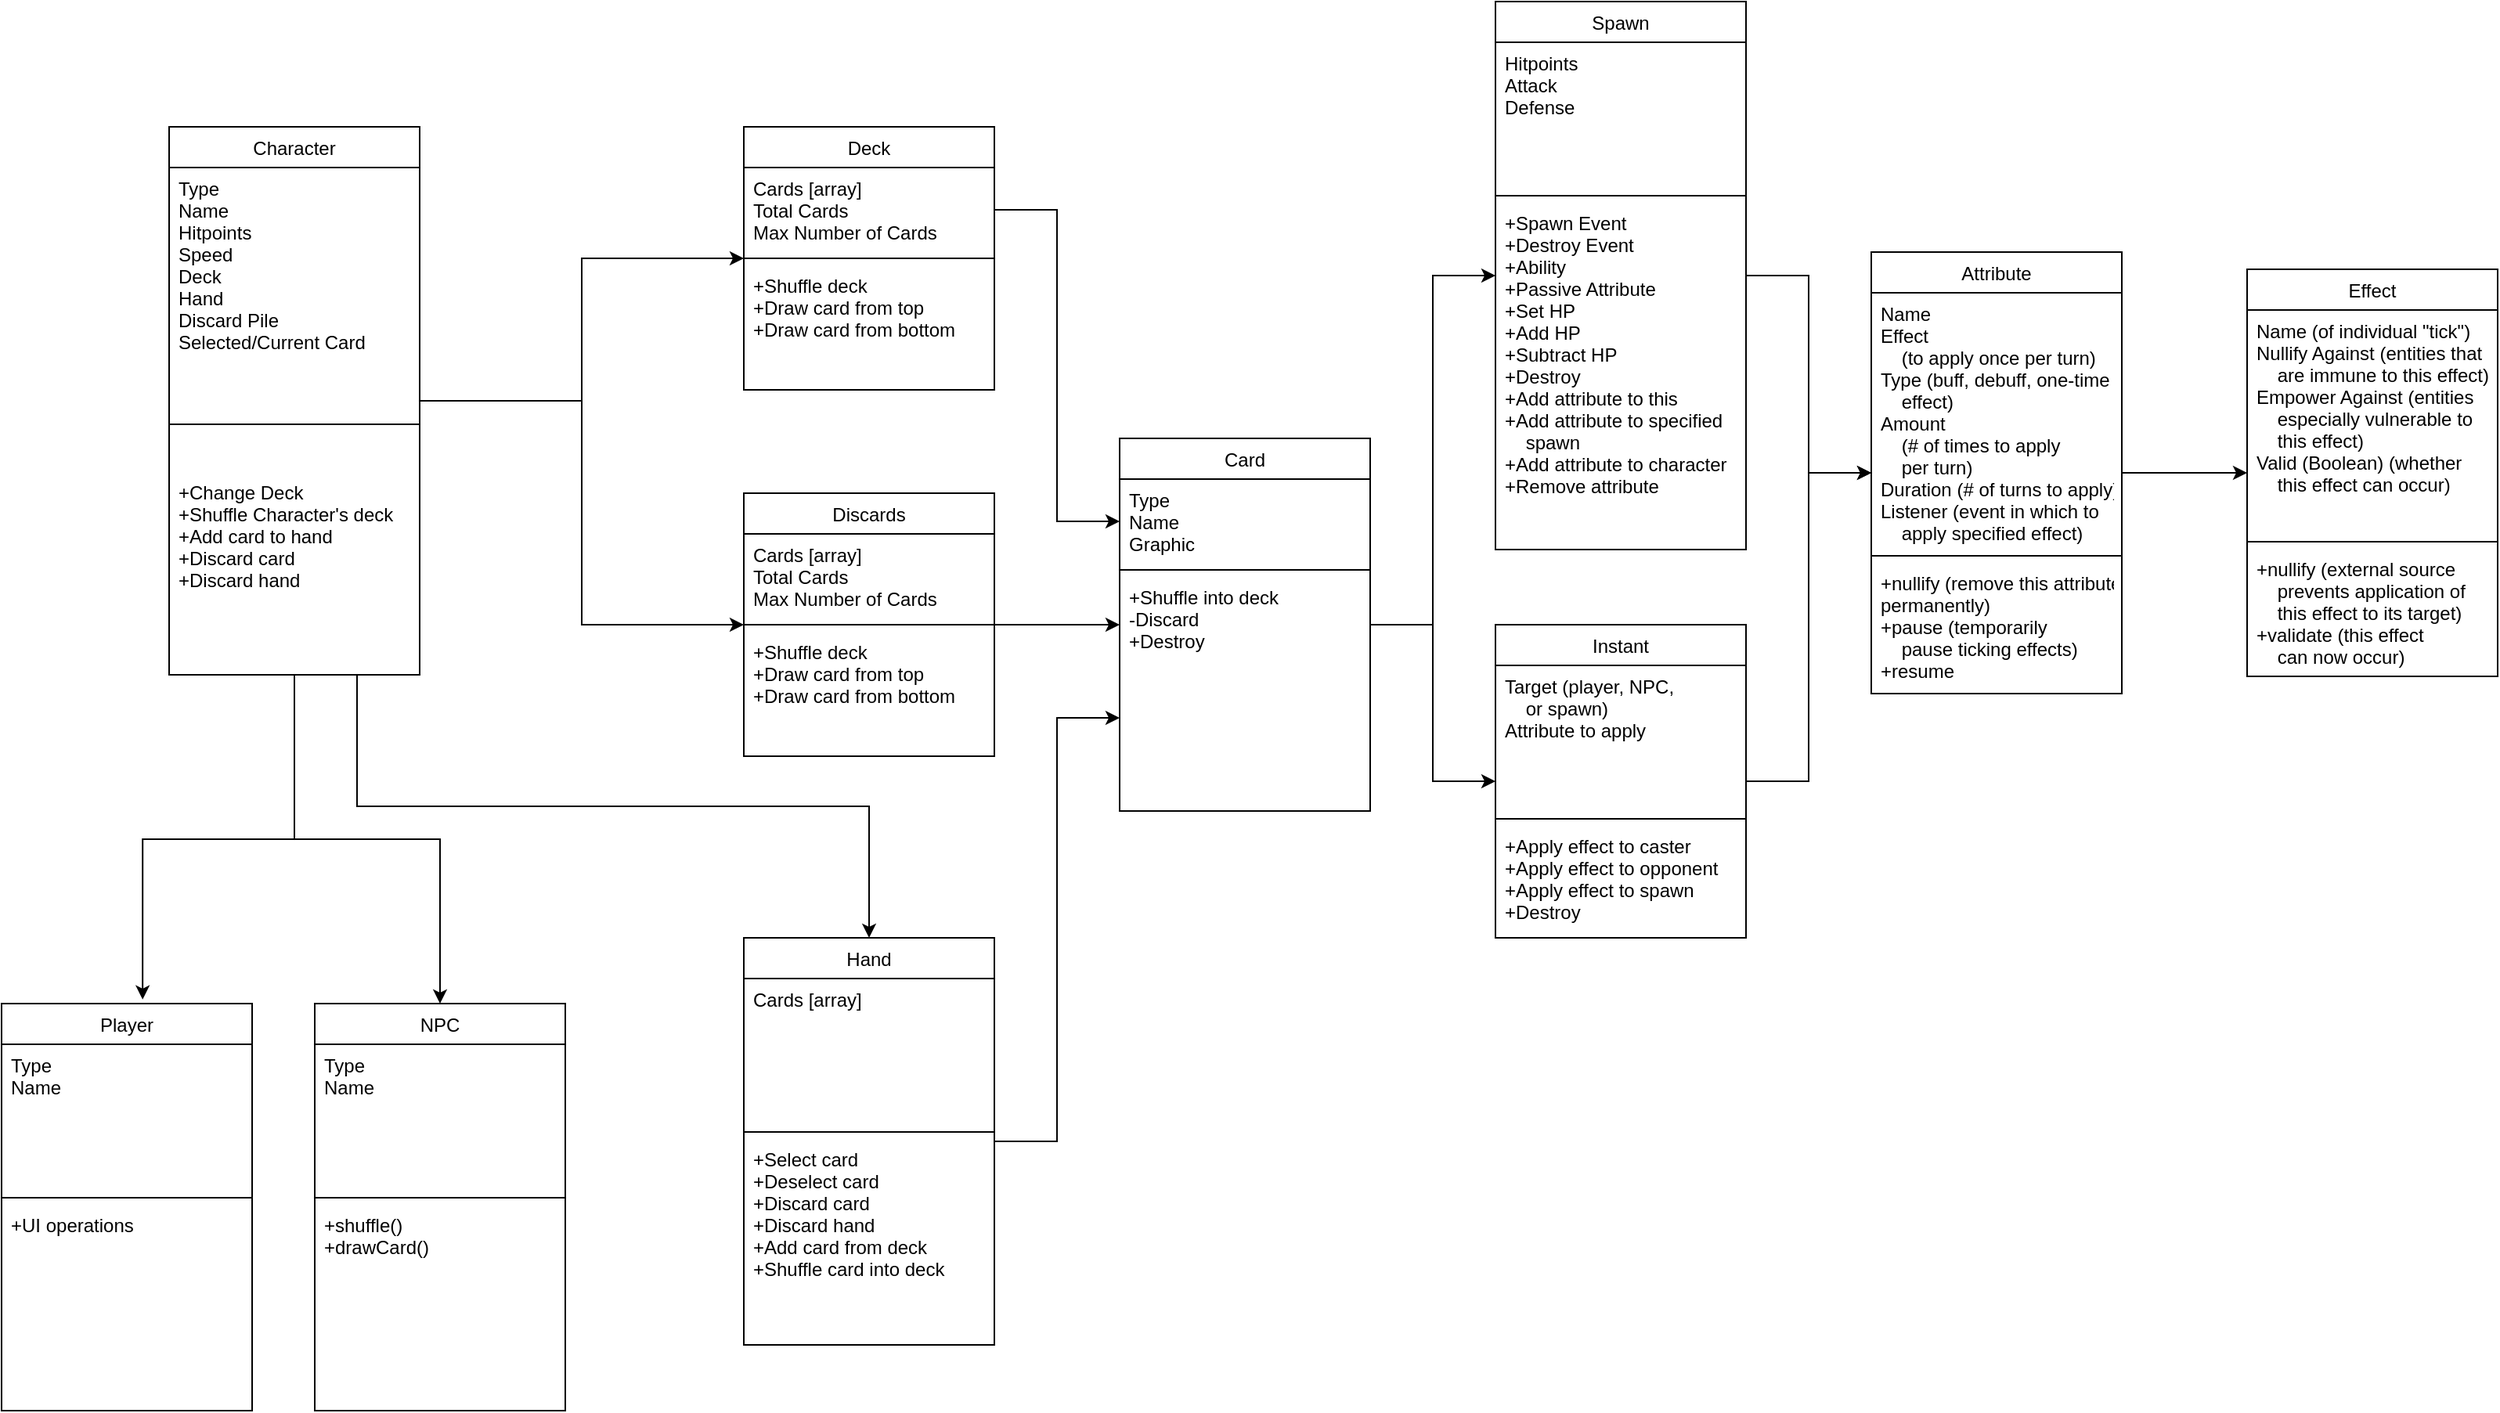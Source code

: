 <mxfile version="17.1.3" type="device"><diagram id="C5RBs43oDa-KdzZeNtuy" name="Page-1"><mxGraphModel dx="2841" dy="1122" grid="1" gridSize="10" guides="1" tooltips="1" connect="1" arrows="1" fold="1" page="1" pageScale="1" pageWidth="827" pageHeight="1169" math="0" shadow="0"><root><mxCell id="WIyWlLk6GJQsqaUBKTNV-0"/><mxCell id="WIyWlLk6GJQsqaUBKTNV-1" parent="WIyWlLk6GJQsqaUBKTNV-0"/><mxCell id="zkfFHV4jXpPFQw0GAbJ--0" value="Deck" style="swimlane;fontStyle=0;align=center;verticalAlign=top;childLayout=stackLayout;horizontal=1;startSize=26;horizontalStack=0;resizeParent=1;resizeLast=0;collapsible=1;marginBottom=0;rounded=0;shadow=0;strokeWidth=1;" parent="WIyWlLk6GJQsqaUBKTNV-1" vertex="1"><mxGeometry x="-120" y="200" width="160" height="168" as="geometry"><mxRectangle x="230" y="140" width="160" height="26" as="alternateBounds"/></mxGeometry></mxCell><mxCell id="zkfFHV4jXpPFQw0GAbJ--2" value="Cards [array]&#10;Total Cards&#10;Max Number of Cards&#10;" style="text;align=left;verticalAlign=top;spacingLeft=4;spacingRight=4;overflow=hidden;rotatable=0;points=[[0,0.5],[1,0.5]];portConstraint=eastwest;rounded=0;shadow=0;html=0;" parent="zkfFHV4jXpPFQw0GAbJ--0" vertex="1"><mxGeometry y="26" width="160" height="54" as="geometry"/></mxCell><mxCell id="zkfFHV4jXpPFQw0GAbJ--4" value="" style="line;html=1;strokeWidth=1;align=left;verticalAlign=middle;spacingTop=-1;spacingLeft=3;spacingRight=3;rotatable=0;labelPosition=right;points=[];portConstraint=eastwest;" parent="zkfFHV4jXpPFQw0GAbJ--0" vertex="1"><mxGeometry y="80" width="160" height="8" as="geometry"/></mxCell><mxCell id="zkfFHV4jXpPFQw0GAbJ--5" value="+Shuffle deck&#10;+Draw card from top&#10;+Draw card from bottom" style="text;align=left;verticalAlign=top;spacingLeft=4;spacingRight=4;overflow=hidden;rotatable=0;points=[[0,0.5],[1,0.5]];portConstraint=eastwest;" parent="zkfFHV4jXpPFQw0GAbJ--0" vertex="1"><mxGeometry y="88" width="160" height="80" as="geometry"/></mxCell><mxCell id="4OAfpFQk4W_O5YzTIkUo-67" style="edgeStyle=orthogonalEdgeStyle;rounded=0;orthogonalLoop=1;jettySize=auto;html=1;" edge="1" parent="WIyWlLk6GJQsqaUBKTNV-1" source="4OAfpFQk4W_O5YzTIkUo-6" target="4OAfpFQk4W_O5YzTIkUo-10"><mxGeometry relative="1" as="geometry"/></mxCell><mxCell id="4OAfpFQk4W_O5YzTIkUo-68" style="edgeStyle=orthogonalEdgeStyle;rounded=0;orthogonalLoop=1;jettySize=auto;html=1;" edge="1" parent="WIyWlLk6GJQsqaUBKTNV-1" source="4OAfpFQk4W_O5YzTIkUo-6" target="4OAfpFQk4W_O5YzTIkUo-36"><mxGeometry relative="1" as="geometry"/></mxCell><mxCell id="4OAfpFQk4W_O5YzTIkUo-6" value="Card" style="swimlane;fontStyle=0;align=center;verticalAlign=top;childLayout=stackLayout;horizontal=1;startSize=26;horizontalStack=0;resizeParent=1;resizeLast=0;collapsible=1;marginBottom=0;rounded=0;shadow=0;strokeWidth=1;" vertex="1" parent="WIyWlLk6GJQsqaUBKTNV-1"><mxGeometry x="120" y="399" width="160" height="238" as="geometry"><mxRectangle x="230" y="140" width="160" height="26" as="alternateBounds"/></mxGeometry></mxCell><mxCell id="4OAfpFQk4W_O5YzTIkUo-7" value="Type&#10;Name&#10;Graphic&#10;&#10;" style="text;align=left;verticalAlign=top;spacingLeft=4;spacingRight=4;overflow=hidden;rotatable=0;points=[[0,0.5],[1,0.5]];portConstraint=eastwest;rounded=0;shadow=0;html=0;" vertex="1" parent="4OAfpFQk4W_O5YzTIkUo-6"><mxGeometry y="26" width="160" height="54" as="geometry"/></mxCell><mxCell id="4OAfpFQk4W_O5YzTIkUo-8" value="" style="line;html=1;strokeWidth=1;align=left;verticalAlign=middle;spacingTop=-1;spacingLeft=3;spacingRight=3;rotatable=0;labelPosition=right;points=[];portConstraint=eastwest;" vertex="1" parent="4OAfpFQk4W_O5YzTIkUo-6"><mxGeometry y="80" width="160" height="8" as="geometry"/></mxCell><mxCell id="4OAfpFQk4W_O5YzTIkUo-9" value="+Shuffle into deck&#10;-Discard&#10;+Destroy" style="text;align=left;verticalAlign=top;spacingLeft=4;spacingRight=4;overflow=hidden;rotatable=0;points=[[0,0.5],[1,0.5]];portConstraint=eastwest;" vertex="1" parent="4OAfpFQk4W_O5YzTIkUo-6"><mxGeometry y="88" width="160" height="80" as="geometry"/></mxCell><mxCell id="4OAfpFQk4W_O5YzTIkUo-58" style="edgeStyle=orthogonalEdgeStyle;rounded=0;orthogonalLoop=1;jettySize=auto;html=1;entryX=0.563;entryY=-0.01;entryDx=0;entryDy=0;entryPerimeter=0;" edge="1" parent="WIyWlLk6GJQsqaUBKTNV-1" source="4OAfpFQk4W_O5YzTIkUo-14" target="4OAfpFQk4W_O5YzTIkUo-22"><mxGeometry relative="1" as="geometry"/></mxCell><mxCell id="4OAfpFQk4W_O5YzTIkUo-59" style="edgeStyle=orthogonalEdgeStyle;rounded=0;orthogonalLoop=1;jettySize=auto;html=1;entryX=0.5;entryY=0;entryDx=0;entryDy=0;" edge="1" parent="WIyWlLk6GJQsqaUBKTNV-1" source="4OAfpFQk4W_O5YzTIkUo-14" target="4OAfpFQk4W_O5YzTIkUo-18"><mxGeometry relative="1" as="geometry"/></mxCell><mxCell id="4OAfpFQk4W_O5YzTIkUo-61" style="edgeStyle=orthogonalEdgeStyle;rounded=0;orthogonalLoop=1;jettySize=auto;html=1;" edge="1" parent="WIyWlLk6GJQsqaUBKTNV-1" source="4OAfpFQk4W_O5YzTIkUo-14" target="zkfFHV4jXpPFQw0GAbJ--0"><mxGeometry relative="1" as="geometry"/></mxCell><mxCell id="4OAfpFQk4W_O5YzTIkUo-62" style="edgeStyle=orthogonalEdgeStyle;rounded=0;orthogonalLoop=1;jettySize=auto;html=1;" edge="1" parent="WIyWlLk6GJQsqaUBKTNV-1" source="4OAfpFQk4W_O5YzTIkUo-14" target="4OAfpFQk4W_O5YzTIkUo-32"><mxGeometry relative="1" as="geometry"/></mxCell><mxCell id="4OAfpFQk4W_O5YzTIkUo-63" style="edgeStyle=orthogonalEdgeStyle;rounded=0;orthogonalLoop=1;jettySize=auto;html=1;exitX=0.75;exitY=1;exitDx=0;exitDy=0;" edge="1" parent="WIyWlLk6GJQsqaUBKTNV-1" source="4OAfpFQk4W_O5YzTIkUo-14" target="4OAfpFQk4W_O5YzTIkUo-26"><mxGeometry relative="1" as="geometry"/></mxCell><mxCell id="4OAfpFQk4W_O5YzTIkUo-14" value="Character" style="swimlane;fontStyle=0;align=center;verticalAlign=top;childLayout=stackLayout;horizontal=1;startSize=26;horizontalStack=0;resizeParent=1;resizeLast=0;collapsible=1;marginBottom=0;rounded=0;shadow=0;strokeWidth=1;" vertex="1" parent="WIyWlLk6GJQsqaUBKTNV-1"><mxGeometry x="-487" y="200" width="160" height="350" as="geometry"><mxRectangle x="230" y="140" width="160" height="26" as="alternateBounds"/></mxGeometry></mxCell><mxCell id="4OAfpFQk4W_O5YzTIkUo-15" value="Type&#10;Name&#10;Hitpoints&#10;Speed&#10;Deck&#10;Hand&#10;Discard Pile&#10;Selected/Current Card&#10;&#10;" style="text;align=left;verticalAlign=top;spacingLeft=4;spacingRight=4;overflow=hidden;rotatable=0;points=[[0,0.5],[1,0.5]];portConstraint=eastwest;rounded=0;shadow=0;html=0;" vertex="1" parent="4OAfpFQk4W_O5YzTIkUo-14"><mxGeometry y="26" width="160" height="134" as="geometry"/></mxCell><mxCell id="4OAfpFQk4W_O5YzTIkUo-16" value="" style="line;html=1;strokeWidth=1;align=left;verticalAlign=middle;spacingTop=-1;spacingLeft=3;spacingRight=3;rotatable=0;labelPosition=right;points=[];portConstraint=eastwest;" vertex="1" parent="4OAfpFQk4W_O5YzTIkUo-14"><mxGeometry y="160" width="160" height="60" as="geometry"/></mxCell><mxCell id="4OAfpFQk4W_O5YzTIkUo-17" value="+Change Deck&#10;+Shuffle Character's deck&#10;+Add card to hand&#10;+Discard card&#10;+Discard hand" style="text;align=left;verticalAlign=top;spacingLeft=4;spacingRight=4;overflow=hidden;rotatable=0;points=[[0,0.5],[1,0.5]];portConstraint=eastwest;" vertex="1" parent="4OAfpFQk4W_O5YzTIkUo-14"><mxGeometry y="220" width="160" height="80" as="geometry"/></mxCell><mxCell id="4OAfpFQk4W_O5YzTIkUo-22" value="Player" style="swimlane;fontStyle=0;align=center;verticalAlign=top;childLayout=stackLayout;horizontal=1;startSize=26;horizontalStack=0;resizeParent=1;resizeLast=0;collapsible=1;marginBottom=0;rounded=0;shadow=0;strokeWidth=1;" vertex="1" parent="WIyWlLk6GJQsqaUBKTNV-1"><mxGeometry x="-594" y="760" width="160" height="260" as="geometry"><mxRectangle x="230" y="140" width="160" height="26" as="alternateBounds"/></mxGeometry></mxCell><mxCell id="4OAfpFQk4W_O5YzTIkUo-23" value="Type&#10;Name&#10;&#10;" style="text;align=left;verticalAlign=top;spacingLeft=4;spacingRight=4;overflow=hidden;rotatable=0;points=[[0,0.5],[1,0.5]];portConstraint=eastwest;rounded=0;shadow=0;html=0;" vertex="1" parent="4OAfpFQk4W_O5YzTIkUo-22"><mxGeometry y="26" width="160" height="94" as="geometry"/></mxCell><mxCell id="4OAfpFQk4W_O5YzTIkUo-24" value="" style="line;html=1;strokeWidth=1;align=left;verticalAlign=middle;spacingTop=-1;spacingLeft=3;spacingRight=3;rotatable=0;labelPosition=right;points=[];portConstraint=eastwest;" vertex="1" parent="4OAfpFQk4W_O5YzTIkUo-22"><mxGeometry y="120" width="160" height="8" as="geometry"/></mxCell><mxCell id="4OAfpFQk4W_O5YzTIkUo-25" value="+UI operations" style="text;align=left;verticalAlign=top;spacingLeft=4;spacingRight=4;overflow=hidden;rotatable=0;points=[[0,0.5],[1,0.5]];portConstraint=eastwest;" vertex="1" parent="4OAfpFQk4W_O5YzTIkUo-22"><mxGeometry y="128" width="160" height="80" as="geometry"/></mxCell><mxCell id="4OAfpFQk4W_O5YzTIkUo-18" value="NPC" style="swimlane;fontStyle=0;align=center;verticalAlign=top;childLayout=stackLayout;horizontal=1;startSize=26;horizontalStack=0;resizeParent=1;resizeLast=0;collapsible=1;marginBottom=0;rounded=0;shadow=0;strokeWidth=1;" vertex="1" parent="WIyWlLk6GJQsqaUBKTNV-1"><mxGeometry x="-394" y="760" width="160" height="260" as="geometry"><mxRectangle x="230" y="140" width="160" height="26" as="alternateBounds"/></mxGeometry></mxCell><mxCell id="4OAfpFQk4W_O5YzTIkUo-19" value="Type&#10;Name&#10;&#10;" style="text;align=left;verticalAlign=top;spacingLeft=4;spacingRight=4;overflow=hidden;rotatable=0;points=[[0,0.5],[1,0.5]];portConstraint=eastwest;rounded=0;shadow=0;html=0;" vertex="1" parent="4OAfpFQk4W_O5YzTIkUo-18"><mxGeometry y="26" width="160" height="94" as="geometry"/></mxCell><mxCell id="4OAfpFQk4W_O5YzTIkUo-20" value="" style="line;html=1;strokeWidth=1;align=left;verticalAlign=middle;spacingTop=-1;spacingLeft=3;spacingRight=3;rotatable=0;labelPosition=right;points=[];portConstraint=eastwest;" vertex="1" parent="4OAfpFQk4W_O5YzTIkUo-18"><mxGeometry y="120" width="160" height="8" as="geometry"/></mxCell><mxCell id="4OAfpFQk4W_O5YzTIkUo-21" value="+shuffle()&#10;+drawCard()" style="text;align=left;verticalAlign=top;spacingLeft=4;spacingRight=4;overflow=hidden;rotatable=0;points=[[0,0.5],[1,0.5]];portConstraint=eastwest;" vertex="1" parent="4OAfpFQk4W_O5YzTIkUo-18"><mxGeometry y="128" width="160" height="80" as="geometry"/></mxCell><mxCell id="4OAfpFQk4W_O5YzTIkUo-66" style="edgeStyle=orthogonalEdgeStyle;rounded=0;orthogonalLoop=1;jettySize=auto;html=1;entryX=0;entryY=0.75;entryDx=0;entryDy=0;" edge="1" parent="WIyWlLk6GJQsqaUBKTNV-1" source="4OAfpFQk4W_O5YzTIkUo-26" target="4OAfpFQk4W_O5YzTIkUo-6"><mxGeometry relative="1" as="geometry"/></mxCell><mxCell id="4OAfpFQk4W_O5YzTIkUo-26" value="Hand" style="swimlane;fontStyle=0;align=center;verticalAlign=top;childLayout=stackLayout;horizontal=1;startSize=26;horizontalStack=0;resizeParent=1;resizeLast=0;collapsible=1;marginBottom=0;rounded=0;shadow=0;strokeWidth=1;" vertex="1" parent="WIyWlLk6GJQsqaUBKTNV-1"><mxGeometry x="-120" y="718" width="160" height="260" as="geometry"><mxRectangle x="230" y="140" width="160" height="26" as="alternateBounds"/></mxGeometry></mxCell><mxCell id="4OAfpFQk4W_O5YzTIkUo-27" value="Cards [array]&#10;" style="text;align=left;verticalAlign=top;spacingLeft=4;spacingRight=4;overflow=hidden;rotatable=0;points=[[0,0.5],[1,0.5]];portConstraint=eastwest;rounded=0;shadow=0;html=0;" vertex="1" parent="4OAfpFQk4W_O5YzTIkUo-26"><mxGeometry y="26" width="160" height="94" as="geometry"/></mxCell><mxCell id="4OAfpFQk4W_O5YzTIkUo-28" value="" style="line;html=1;strokeWidth=1;align=left;verticalAlign=middle;spacingTop=-1;spacingLeft=3;spacingRight=3;rotatable=0;labelPosition=right;points=[];portConstraint=eastwest;" vertex="1" parent="4OAfpFQk4W_O5YzTIkUo-26"><mxGeometry y="120" width="160" height="8" as="geometry"/></mxCell><mxCell id="4OAfpFQk4W_O5YzTIkUo-29" value="+Select card&#10;+Deselect card&#10;+Discard card&#10;+Discard hand&#10;+Add card from deck&#10;+Shuffle card into deck" style="text;align=left;verticalAlign=top;spacingLeft=4;spacingRight=4;overflow=hidden;rotatable=0;points=[[0,0.5],[1,0.5]];portConstraint=eastwest;" vertex="1" parent="4OAfpFQk4W_O5YzTIkUo-26"><mxGeometry y="128" width="160" height="132" as="geometry"/></mxCell><mxCell id="4OAfpFQk4W_O5YzTIkUo-65" style="edgeStyle=orthogonalEdgeStyle;rounded=0;orthogonalLoop=1;jettySize=auto;html=1;" edge="1" parent="WIyWlLk6GJQsqaUBKTNV-1" source="4OAfpFQk4W_O5YzTIkUo-32" target="4OAfpFQk4W_O5YzTIkUo-6"><mxGeometry relative="1" as="geometry"/></mxCell><mxCell id="4OAfpFQk4W_O5YzTIkUo-32" value="Discards" style="swimlane;fontStyle=0;align=center;verticalAlign=top;childLayout=stackLayout;horizontal=1;startSize=26;horizontalStack=0;resizeParent=1;resizeLast=0;collapsible=1;marginBottom=0;rounded=0;shadow=0;strokeWidth=1;" vertex="1" parent="WIyWlLk6GJQsqaUBKTNV-1"><mxGeometry x="-120" y="434" width="160" height="168" as="geometry"><mxRectangle x="230" y="140" width="160" height="26" as="alternateBounds"/></mxGeometry></mxCell><mxCell id="4OAfpFQk4W_O5YzTIkUo-33" value="Cards [array]&#10;Total Cards&#10;Max Number of Cards&#10;" style="text;align=left;verticalAlign=top;spacingLeft=4;spacingRight=4;overflow=hidden;rotatable=0;points=[[0,0.5],[1,0.5]];portConstraint=eastwest;rounded=0;shadow=0;html=0;" vertex="1" parent="4OAfpFQk4W_O5YzTIkUo-32"><mxGeometry y="26" width="160" height="54" as="geometry"/></mxCell><mxCell id="4OAfpFQk4W_O5YzTIkUo-34" value="" style="line;html=1;strokeWidth=1;align=left;verticalAlign=middle;spacingTop=-1;spacingLeft=3;spacingRight=3;rotatable=0;labelPosition=right;points=[];portConstraint=eastwest;" vertex="1" parent="4OAfpFQk4W_O5YzTIkUo-32"><mxGeometry y="80" width="160" height="8" as="geometry"/></mxCell><mxCell id="4OAfpFQk4W_O5YzTIkUo-35" value="+Shuffle deck&#10;+Draw card from top&#10;+Draw card from bottom" style="text;align=left;verticalAlign=top;spacingLeft=4;spacingRight=4;overflow=hidden;rotatable=0;points=[[0,0.5],[1,0.5]];portConstraint=eastwest;" vertex="1" parent="4OAfpFQk4W_O5YzTIkUo-32"><mxGeometry y="88" width="160" height="80" as="geometry"/></mxCell><mxCell id="4OAfpFQk4W_O5YzTIkUo-70" style="edgeStyle=orthogonalEdgeStyle;rounded=0;orthogonalLoop=1;jettySize=auto;html=1;" edge="1" parent="WIyWlLk6GJQsqaUBKTNV-1" source="4OAfpFQk4W_O5YzTIkUo-10" target="4OAfpFQk4W_O5YzTIkUo-45"><mxGeometry relative="1" as="geometry"/></mxCell><mxCell id="4OAfpFQk4W_O5YzTIkUo-10" value="Spawn" style="swimlane;fontStyle=0;align=center;verticalAlign=top;childLayout=stackLayout;horizontal=1;startSize=26;horizontalStack=0;resizeParent=1;resizeLast=0;collapsible=1;marginBottom=0;rounded=0;shadow=0;strokeWidth=1;" vertex="1" parent="WIyWlLk6GJQsqaUBKTNV-1"><mxGeometry x="360" y="120" width="160" height="350" as="geometry"><mxRectangle x="230" y="140" width="160" height="26" as="alternateBounds"/></mxGeometry></mxCell><mxCell id="4OAfpFQk4W_O5YzTIkUo-11" value="Hitpoints&#10;Attack&#10;Defense&#10;" style="text;align=left;verticalAlign=top;spacingLeft=4;spacingRight=4;overflow=hidden;rotatable=0;points=[[0,0.5],[1,0.5]];portConstraint=eastwest;rounded=0;shadow=0;html=0;" vertex="1" parent="4OAfpFQk4W_O5YzTIkUo-10"><mxGeometry y="26" width="160" height="94" as="geometry"/></mxCell><mxCell id="4OAfpFQk4W_O5YzTIkUo-12" value="" style="line;html=1;strokeWidth=1;align=left;verticalAlign=middle;spacingTop=-1;spacingLeft=3;spacingRight=3;rotatable=0;labelPosition=right;points=[];portConstraint=eastwest;" vertex="1" parent="4OAfpFQk4W_O5YzTIkUo-10"><mxGeometry y="120" width="160" height="8" as="geometry"/></mxCell><mxCell id="4OAfpFQk4W_O5YzTIkUo-13" value="+Spawn Event&#10;+Destroy Event&#10;+Ability&#10;+Passive Attribute&#10;+Set HP&#10;+Add HP&#10;+Subtract HP&#10;+Destroy&#10;+Add attribute to this&#10;+Add attribute to specified&#10;    spawn&#10;+Add attribute to character&#10;+Remove attribute" style="text;align=left;verticalAlign=top;spacingLeft=4;spacingRight=4;overflow=hidden;rotatable=0;points=[[0,0.5],[1,0.5]];portConstraint=eastwest;" vertex="1" parent="4OAfpFQk4W_O5YzTIkUo-10"><mxGeometry y="128" width="160" height="222" as="geometry"/></mxCell><mxCell id="4OAfpFQk4W_O5YzTIkUo-69" style="edgeStyle=orthogonalEdgeStyle;rounded=0;orthogonalLoop=1;jettySize=auto;html=1;" edge="1" parent="WIyWlLk6GJQsqaUBKTNV-1" source="4OAfpFQk4W_O5YzTIkUo-36" target="4OAfpFQk4W_O5YzTIkUo-45"><mxGeometry relative="1" as="geometry"/></mxCell><mxCell id="4OAfpFQk4W_O5YzTIkUo-36" value="Instant" style="swimlane;fontStyle=0;align=center;verticalAlign=top;childLayout=stackLayout;horizontal=1;startSize=26;horizontalStack=0;resizeParent=1;resizeLast=0;collapsible=1;marginBottom=0;rounded=0;shadow=0;strokeWidth=1;" vertex="1" parent="WIyWlLk6GJQsqaUBKTNV-1"><mxGeometry x="360" y="518" width="160" height="200" as="geometry"><mxRectangle x="230" y="140" width="160" height="26" as="alternateBounds"/></mxGeometry></mxCell><mxCell id="4OAfpFQk4W_O5YzTIkUo-37" value="Target (player, NPC,&#10;    or spawn)&#10;Attribute to apply&#10;" style="text;align=left;verticalAlign=top;spacingLeft=4;spacingRight=4;overflow=hidden;rotatable=0;points=[[0,0.5],[1,0.5]];portConstraint=eastwest;rounded=0;shadow=0;html=0;" vertex="1" parent="4OAfpFQk4W_O5YzTIkUo-36"><mxGeometry y="26" width="160" height="94" as="geometry"/></mxCell><mxCell id="4OAfpFQk4W_O5YzTIkUo-38" value="" style="line;html=1;strokeWidth=1;align=left;verticalAlign=middle;spacingTop=-1;spacingLeft=3;spacingRight=3;rotatable=0;labelPosition=right;points=[];portConstraint=eastwest;" vertex="1" parent="4OAfpFQk4W_O5YzTIkUo-36"><mxGeometry y="120" width="160" height="8" as="geometry"/></mxCell><mxCell id="4OAfpFQk4W_O5YzTIkUo-39" value="+Apply effect to caster&#10;+Apply effect to opponent&#10;+Apply effect to spawn&#10;+Destroy" style="text;align=left;verticalAlign=top;spacingLeft=4;spacingRight=4;overflow=hidden;rotatable=0;points=[[0,0.5],[1,0.5]];portConstraint=eastwest;" vertex="1" parent="4OAfpFQk4W_O5YzTIkUo-36"><mxGeometry y="128" width="160" height="72" as="geometry"/></mxCell><mxCell id="4OAfpFQk4W_O5YzTIkUo-71" style="edgeStyle=orthogonalEdgeStyle;rounded=0;orthogonalLoop=1;jettySize=auto;html=1;" edge="1" parent="WIyWlLk6GJQsqaUBKTNV-1" source="4OAfpFQk4W_O5YzTIkUo-45" target="4OAfpFQk4W_O5YzTIkUo-53"><mxGeometry relative="1" as="geometry"/></mxCell><mxCell id="4OAfpFQk4W_O5YzTIkUo-45" value="Attribute" style="swimlane;fontStyle=0;align=center;verticalAlign=top;childLayout=stackLayout;horizontal=1;startSize=26;horizontalStack=0;resizeParent=1;resizeLast=0;collapsible=1;marginBottom=0;rounded=0;shadow=0;strokeWidth=1;" vertex="1" parent="WIyWlLk6GJQsqaUBKTNV-1"><mxGeometry x="600" y="280" width="160" height="282" as="geometry"><mxRectangle x="230" y="140" width="160" height="26" as="alternateBounds"/></mxGeometry></mxCell><mxCell id="4OAfpFQk4W_O5YzTIkUo-46" value="Name&#10;Effect&#10;    (to apply once per turn)&#10;Type (buff, debuff, one-time&#10;    effect)&#10;Amount&#10;    (# of times to apply&#10;    per turn)&#10;Duration (# of turns to apply)&#10;Listener (event in which to&#10;    apply specified effect)&#10;&#10;" style="text;align=left;verticalAlign=top;spacingLeft=4;spacingRight=4;overflow=hidden;rotatable=0;points=[[0,0.5],[1,0.5]];portConstraint=eastwest;rounded=0;shadow=0;html=0;" vertex="1" parent="4OAfpFQk4W_O5YzTIkUo-45"><mxGeometry y="26" width="160" height="164" as="geometry"/></mxCell><mxCell id="4OAfpFQk4W_O5YzTIkUo-47" value="" style="line;html=1;strokeWidth=1;align=left;verticalAlign=middle;spacingTop=-1;spacingLeft=3;spacingRight=3;rotatable=0;labelPosition=right;points=[];portConstraint=eastwest;" vertex="1" parent="4OAfpFQk4W_O5YzTIkUo-45"><mxGeometry y="190" width="160" height="8" as="geometry"/></mxCell><mxCell id="4OAfpFQk4W_O5YzTIkUo-48" value="+nullify (remove this attribute&#10;permanently)&#10;+pause (temporarily&#10;    pause ticking effects)&#10;+resume" style="text;align=left;verticalAlign=top;spacingLeft=4;spacingRight=4;overflow=hidden;rotatable=0;points=[[0,0.5],[1,0.5]];portConstraint=eastwest;" vertex="1" parent="4OAfpFQk4W_O5YzTIkUo-45"><mxGeometry y="198" width="160" height="80" as="geometry"/></mxCell><mxCell id="4OAfpFQk4W_O5YzTIkUo-53" value="Effect" style="swimlane;fontStyle=0;align=center;verticalAlign=top;childLayout=stackLayout;horizontal=1;startSize=26;horizontalStack=0;resizeParent=1;resizeLast=0;collapsible=1;marginBottom=0;rounded=0;shadow=0;strokeWidth=1;" vertex="1" parent="WIyWlLk6GJQsqaUBKTNV-1"><mxGeometry x="840" y="291" width="160" height="260" as="geometry"><mxRectangle x="230" y="140" width="160" height="26" as="alternateBounds"/></mxGeometry></mxCell><mxCell id="4OAfpFQk4W_O5YzTIkUo-54" value="Name (of individual &quot;tick&quot;)&#10;Nullify Against (entities that&#10;    are immune to this effect)&#10;Empower Against (entities&#10;    especially vulnerable to&#10;    this effect)&#10;Valid (Boolean) (whether&#10;    this effect can occur)&#10;" style="text;align=left;verticalAlign=top;spacingLeft=4;spacingRight=4;overflow=hidden;rotatable=0;points=[[0,0.5],[1,0.5]];portConstraint=eastwest;rounded=0;shadow=0;html=0;" vertex="1" parent="4OAfpFQk4W_O5YzTIkUo-53"><mxGeometry y="26" width="160" height="144" as="geometry"/></mxCell><mxCell id="4OAfpFQk4W_O5YzTIkUo-55" value="" style="line;html=1;strokeWidth=1;align=left;verticalAlign=middle;spacingTop=-1;spacingLeft=3;spacingRight=3;rotatable=0;labelPosition=right;points=[];portConstraint=eastwest;" vertex="1" parent="4OAfpFQk4W_O5YzTIkUo-53"><mxGeometry y="170" width="160" height="8" as="geometry"/></mxCell><mxCell id="4OAfpFQk4W_O5YzTIkUo-56" value="+nullify (external source&#10;    prevents application of&#10;    this effect to its target)&#10;+validate (this effect&#10;    can now occur)" style="text;align=left;verticalAlign=top;spacingLeft=4;spacingRight=4;overflow=hidden;rotatable=0;points=[[0,0.5],[1,0.5]];portConstraint=eastwest;" vertex="1" parent="4OAfpFQk4W_O5YzTIkUo-53"><mxGeometry y="178" width="160" height="80" as="geometry"/></mxCell><mxCell id="4OAfpFQk4W_O5YzTIkUo-64" style="edgeStyle=orthogonalEdgeStyle;rounded=0;orthogonalLoop=1;jettySize=auto;html=1;entryX=0;entryY=0.5;entryDx=0;entryDy=0;" edge="1" parent="WIyWlLk6GJQsqaUBKTNV-1" source="zkfFHV4jXpPFQw0GAbJ--2" target="4OAfpFQk4W_O5YzTIkUo-7"><mxGeometry relative="1" as="geometry"/></mxCell></root></mxGraphModel></diagram></mxfile>